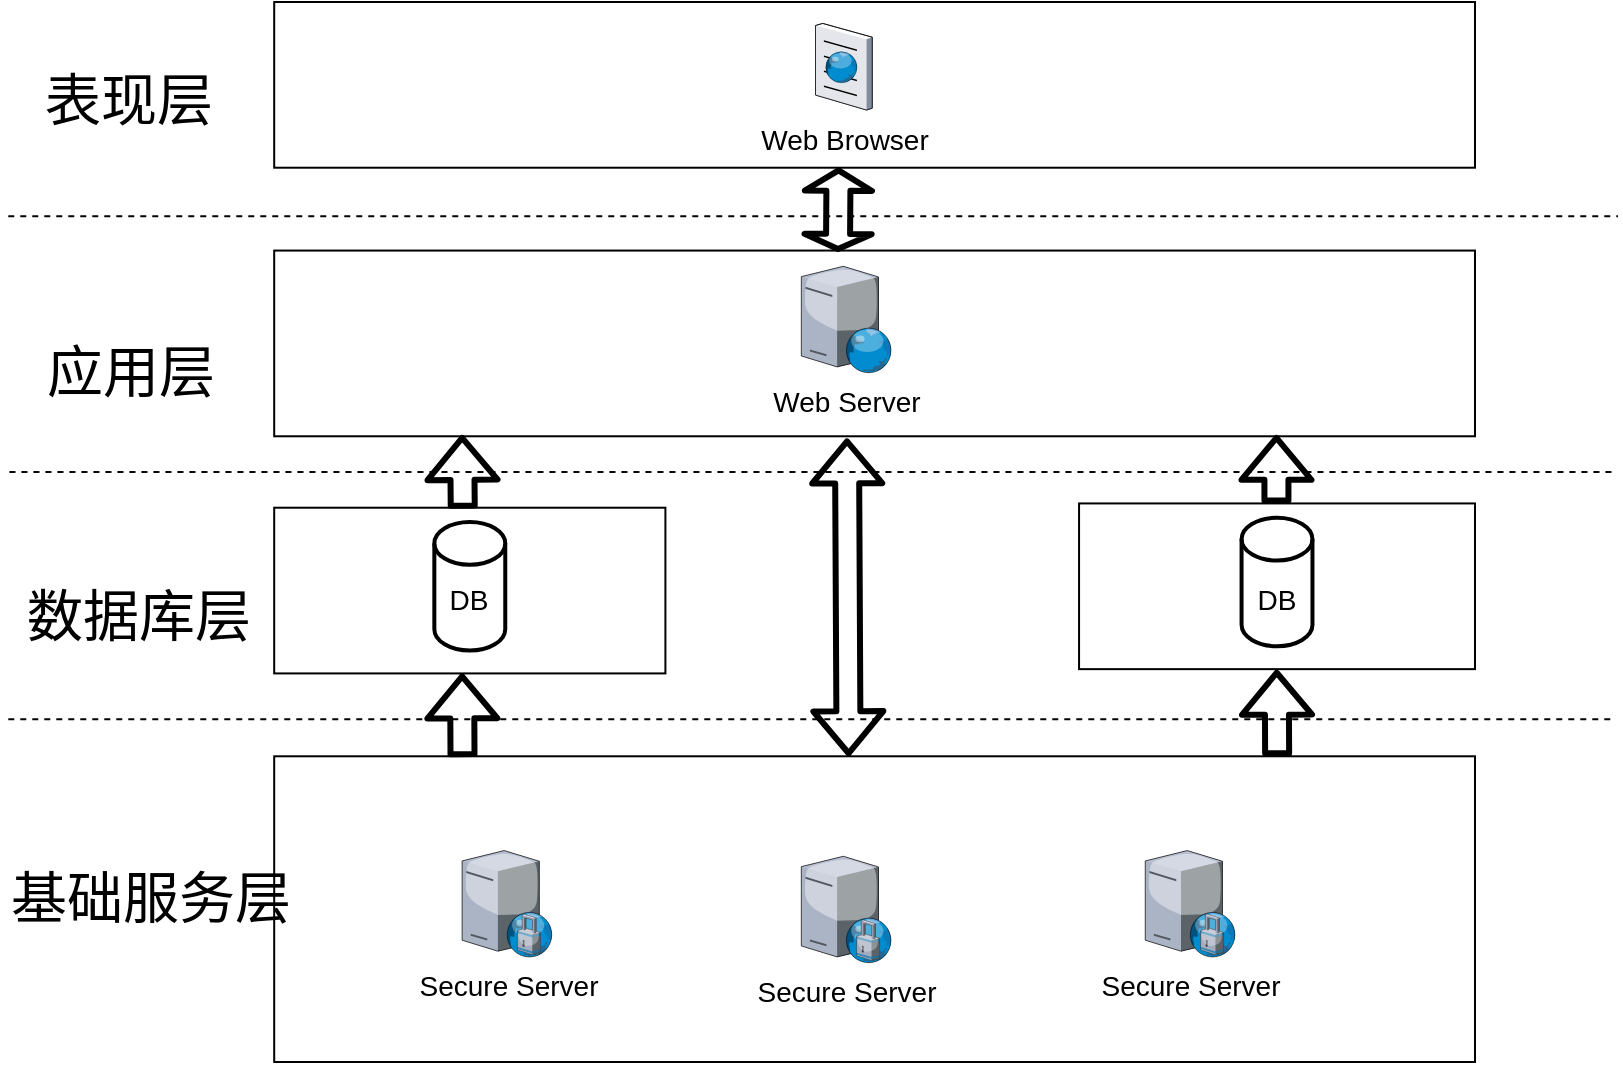 <mxfile version="13.7.9" type="github">
  <diagram name="Page-1" id="e3a06f82-3646-2815-327d-82caf3d4e204">
    <mxGraphModel dx="2019" dy="871" grid="0" gridSize="10" guides="1" tooltips="1" connect="1" arrows="1" fold="1" page="1" pageScale="1.5" pageWidth="583" pageHeight="413" background="none" math="0" shadow="0">
      <root>
        <mxCell id="0" style=";html=1;" />
        <mxCell id="1" style=";html=1;" parent="0" />
        <mxCell id="PqosCW5vrghwhde0bpLh-47" value="" style="group" vertex="1" connectable="0" parent="1">
          <mxGeometry x="31" y="45" width="809" height="530" as="geometry" />
        </mxCell>
        <mxCell id="PqosCW5vrghwhde0bpLh-4" value="" style="rounded=0;whiteSpace=wrap;html=1;fillColor=none;" vertex="1" parent="PqosCW5vrghwhde0bpLh-47">
          <mxGeometry x="137.099" width="600.397" height="82.857" as="geometry" />
        </mxCell>
        <mxCell id="PqosCW5vrghwhde0bpLh-5" value="" style="rounded=0;whiteSpace=wrap;html=1;fillColor=none;" vertex="1" parent="PqosCW5vrghwhde0bpLh-47">
          <mxGeometry x="137.099" y="124.286" width="600.397" height="92.857" as="geometry" />
        </mxCell>
        <mxCell id="PqosCW5vrghwhde0bpLh-6" value="" style="rounded=0;whiteSpace=wrap;html=1;fillColor=none;" vertex="1" parent="PqosCW5vrghwhde0bpLh-47">
          <mxGeometry x="137.099" y="252.857" width="195.602" height="82.857" as="geometry" />
        </mxCell>
        <mxCell id="PqosCW5vrghwhde0bpLh-7" value="" style="rounded=0;whiteSpace=wrap;html=1;fillColor=none;" vertex="1" parent="PqosCW5vrghwhde0bpLh-47">
          <mxGeometry x="137.099" y="377.143" width="600.397" height="152.857" as="geometry" />
        </mxCell>
        <mxCell id="PqosCW5vrghwhde0bpLh-8" value="" style="endArrow=none;dashed=1;html=1;" edge="1" parent="PqosCW5vrghwhde0bpLh-47">
          <mxGeometry width="50" height="50" relative="1" as="geometry">
            <mxPoint x="4.137" y="107.143" as="sourcePoint" />
            <mxPoint x="809.0" y="107.143" as="targetPoint" />
          </mxGeometry>
        </mxCell>
        <mxCell id="PqosCW5vrghwhde0bpLh-9" value="" style="endArrow=none;dashed=1;html=1;" edge="1" parent="PqosCW5vrghwhde0bpLh-47">
          <mxGeometry width="50" height="50" relative="1" as="geometry">
            <mxPoint x="4.728" y="235" as="sourcePoint" />
            <mxPoint x="808.409" y="235" as="targetPoint" />
          </mxGeometry>
        </mxCell>
        <mxCell id="PqosCW5vrghwhde0bpLh-11" value="" style="endArrow=none;dashed=1;html=1;" edge="1" parent="PqosCW5vrghwhde0bpLh-47">
          <mxGeometry width="50" height="50" relative="1" as="geometry">
            <mxPoint x="4.137" y="358.571" as="sourcePoint" />
            <mxPoint x="807.818" y="358.571" as="targetPoint" />
          </mxGeometry>
        </mxCell>
        <mxCell id="PqosCW5vrghwhde0bpLh-12" value="&lt;font style=&quot;font-size: 14px&quot;&gt;Web Server&lt;/font&gt;" style="verticalLabelPosition=bottom;aspect=fixed;html=1;verticalAlign=top;strokeColor=none;align=center;outlineConnect=0;shape=mxgraph.citrix.web_server;fillColor=none;" vertex="1" parent="PqosCW5vrghwhde0bpLh-47">
          <mxGeometry x="400.659" y="132.143" width="45.207" height="53.185" as="geometry" />
        </mxCell>
        <mxCell id="PqosCW5vrghwhde0bpLh-13" value="Secure Server" style="verticalLabelPosition=bottom;aspect=fixed;html=1;verticalAlign=top;strokeColor=none;shape=mxgraph.citrix.proxy_server;fillColor=#66B2FF;gradientColor=#0066CC;fontSize=14;" vertex="1" parent="PqosCW5vrghwhde0bpLh-47">
          <mxGeometry x="231.058" y="424.286" width="45.207" height="53.185" as="geometry" />
        </mxCell>
        <mxCell id="PqosCW5vrghwhde0bpLh-15" value="Secure Server" style="verticalLabelPosition=bottom;aspect=fixed;html=1;verticalAlign=top;strokeColor=none;shape=mxgraph.citrix.proxy_server;fillColor=#66B2FF;gradientColor=#0066CC;fontSize=14;" vertex="1" parent="PqosCW5vrghwhde0bpLh-47">
          <mxGeometry x="572.623" y="424.286" width="45.207" height="53.185" as="geometry" />
        </mxCell>
        <mxCell id="PqosCW5vrghwhde0bpLh-16" value="Secure Server" style="verticalLabelPosition=bottom;aspect=fixed;html=1;verticalAlign=top;strokeColor=none;shape=mxgraph.citrix.proxy_server;fillColor=#66B2FF;gradientColor=#0066CC;fontSize=14;" vertex="1" parent="PqosCW5vrghwhde0bpLh-47">
          <mxGeometry x="400.659" y="427.143" width="45.207" height="53.185" as="geometry" />
        </mxCell>
        <mxCell id="PqosCW5vrghwhde0bpLh-17" value="&lt;br style=&quot;font-size: 14px&quot;&gt;&lt;span style=&quot;font-size: 14px&quot;&gt;DB&lt;/span&gt;" style="strokeWidth=2;html=1;shape=mxgraph.flowchart.database;whiteSpace=wrap;align=center;" vertex="1" parent="PqosCW5vrghwhde0bpLh-47">
          <mxGeometry x="217.171" y="260" width="35.457" height="64.286" as="geometry" />
        </mxCell>
        <mxCell id="PqosCW5vrghwhde0bpLh-18" value="&lt;font style=&quot;font-size: 14px&quot;&gt;Web Browser&lt;/font&gt;" style="verticalLabelPosition=bottom;aspect=fixed;html=1;verticalAlign=top;strokeColor=none;align=center;outlineConnect=0;shape=mxgraph.citrix.browser;fillColor=none;" vertex="1" parent="PqosCW5vrghwhde0bpLh-47">
          <mxGeometry x="407.75" y="10.71" width="28.36" height="43.29" as="geometry" />
        </mxCell>
        <mxCell id="PqosCW5vrghwhde0bpLh-19" value="" style="rounded=0;whiteSpace=wrap;html=1;fillColor=none;" vertex="1" parent="PqosCW5vrghwhde0bpLh-47">
          <mxGeometry x="539.53" y="250.714" width="197.966" height="82.857" as="geometry" />
        </mxCell>
        <mxCell id="PqosCW5vrghwhde0bpLh-20" value="&lt;font style=&quot;font-size: 14px&quot;&gt;&lt;br&gt;DB&lt;/font&gt;" style="strokeWidth=2;html=1;shape=mxgraph.flowchart.database;whiteSpace=wrap;" vertex="1" parent="PqosCW5vrghwhde0bpLh-47">
          <mxGeometry x="620.785" y="257.857" width="35.457" height="64.286" as="geometry" />
        </mxCell>
        <mxCell id="PqosCW5vrghwhde0bpLh-29" value="" style="shape=flexArrow;endArrow=classic;startArrow=classic;html=1;strokeWidth=3;entryX=0.477;entryY=1.011;entryDx=0;entryDy=0;entryPerimeter=0;" edge="1" parent="PqosCW5vrghwhde0bpLh-47" target="PqosCW5vrghwhde0bpLh-5">
          <mxGeometry width="50" height="50" relative="1" as="geometry">
            <mxPoint x="424.297" y="377.143" as="sourcePoint" />
            <mxPoint x="424.297" y="212.857" as="targetPoint" />
          </mxGeometry>
        </mxCell>
        <mxCell id="PqosCW5vrghwhde0bpLh-31" value="" style="shape=flexArrow;endArrow=classic;startArrow=classic;html=1;strokeWidth=3;entryX=0.47;entryY=0.998;entryDx=0;entryDy=0;entryPerimeter=0;startWidth=18.571;startSize=1.514;endWidth=18.571;endSize=2.39;" edge="1" parent="PqosCW5vrghwhde0bpLh-47" target="PqosCW5vrghwhde0bpLh-4">
          <mxGeometry width="50" height="50" relative="1" as="geometry">
            <mxPoint x="418.978" y="125" as="sourcePoint" />
            <mxPoint x="447.934" y="99.286" as="targetPoint" />
            <Array as="points" />
          </mxGeometry>
        </mxCell>
        <mxCell id="PqosCW5vrghwhde0bpLh-33" value="" style="shape=flexArrow;endArrow=classic;html=1;strokeWidth=3;entryX=0.396;entryY=1.012;entryDx=0;entryDy=0;entryPerimeter=0;" edge="1" parent="PqosCW5vrghwhde0bpLh-47">
          <mxGeometry width="50" height="50" relative="1" as="geometry">
            <mxPoint x="638.572" y="377.143" as="sourcePoint" />
            <mxPoint x="638.371" y="333.851" as="targetPoint" />
          </mxGeometry>
        </mxCell>
        <mxCell id="PqosCW5vrghwhde0bpLh-34" value="" style="shape=flexArrow;endArrow=classic;html=1;strokeWidth=3;" edge="1" parent="PqosCW5vrghwhde0bpLh-47">
          <mxGeometry width="50" height="50" relative="1" as="geometry">
            <mxPoint x="231.259" y="377.579" as="sourcePoint" />
            <mxPoint x="231.058" y="335.714" as="targetPoint" />
          </mxGeometry>
        </mxCell>
        <mxCell id="PqosCW5vrghwhde0bpLh-35" value="" style="shape=flexArrow;endArrow=classic;html=1;strokeWidth=3;exitX=0.482;exitY=0.005;exitDx=0;exitDy=0;exitPerimeter=0;" edge="1" parent="PqosCW5vrghwhde0bpLh-47" source="PqosCW5vrghwhde0bpLh-6">
          <mxGeometry width="50" height="50" relative="1" as="geometry">
            <mxPoint x="231.058" y="248.571" as="sourcePoint" />
            <mxPoint x="231.058" y="216.429" as="targetPoint" />
          </mxGeometry>
        </mxCell>
        <mxCell id="PqosCW5vrghwhde0bpLh-36" value="" style="shape=flexArrow;endArrow=classic;html=1;strokeWidth=3;" edge="1" parent="PqosCW5vrghwhde0bpLh-47">
          <mxGeometry width="50" height="50" relative="1" as="geometry">
            <mxPoint x="638.218" y="250.714" as="sourcePoint" />
            <mxPoint x="638.218" y="216.429" as="targetPoint" />
          </mxGeometry>
        </mxCell>
        <mxCell id="PqosCW5vrghwhde0bpLh-40" value="&lt;font style=&quot;font-size: 28px&quot;&gt;表现层&lt;/font&gt;" style="text;html=1;align=center;verticalAlign=middle;resizable=0;points=[];autosize=1;" vertex="1" parent="PqosCW5vrghwhde0bpLh-47">
          <mxGeometry x="16.546" y="37.857" width="94" height="23" as="geometry" />
        </mxCell>
        <mxCell id="PqosCW5vrghwhde0bpLh-41" value="&lt;font style=&quot;font-size: 28px&quot;&gt;应用层&lt;/font&gt;" style="text;html=1;align=center;verticalAlign=middle;resizable=0;points=[];autosize=1;" vertex="1" parent="PqosCW5vrghwhde0bpLh-47">
          <mxGeometry x="17.728" y="173.571" width="94" height="23" as="geometry" />
        </mxCell>
        <mxCell id="PqosCW5vrghwhde0bpLh-42" value="&lt;font style=&quot;font-size: 28px&quot;&gt;数据库层&lt;/font&gt;" style="text;html=1;align=center;verticalAlign=middle;resizable=0;points=[];autosize=1;" vertex="1" parent="PqosCW5vrghwhde0bpLh-47">
          <mxGeometry x="8.273" y="295" width="122" height="23" as="geometry" />
        </mxCell>
        <mxCell id="PqosCW5vrghwhde0bpLh-43" value="&lt;font style=&quot;font-size: 28px&quot;&gt;基础服务层&lt;/font&gt;" style="text;html=1;align=center;verticalAlign=middle;resizable=0;points=[];autosize=1;" vertex="1" parent="PqosCW5vrghwhde0bpLh-47">
          <mxGeometry y="436.429" width="150" height="23" as="geometry" />
        </mxCell>
      </root>
    </mxGraphModel>
  </diagram>
</mxfile>
